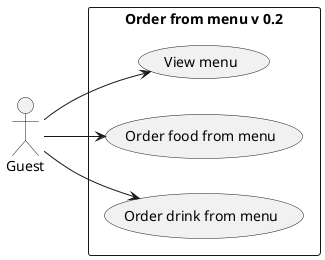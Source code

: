 @startuml

left to right direction

actor Guest

rectangle "Order from menu v 0.2" {
    Guest --> (View menu)
    Guest --> (Order food from menu)
    Guest --> (Order drink from menu)
}

@enduml